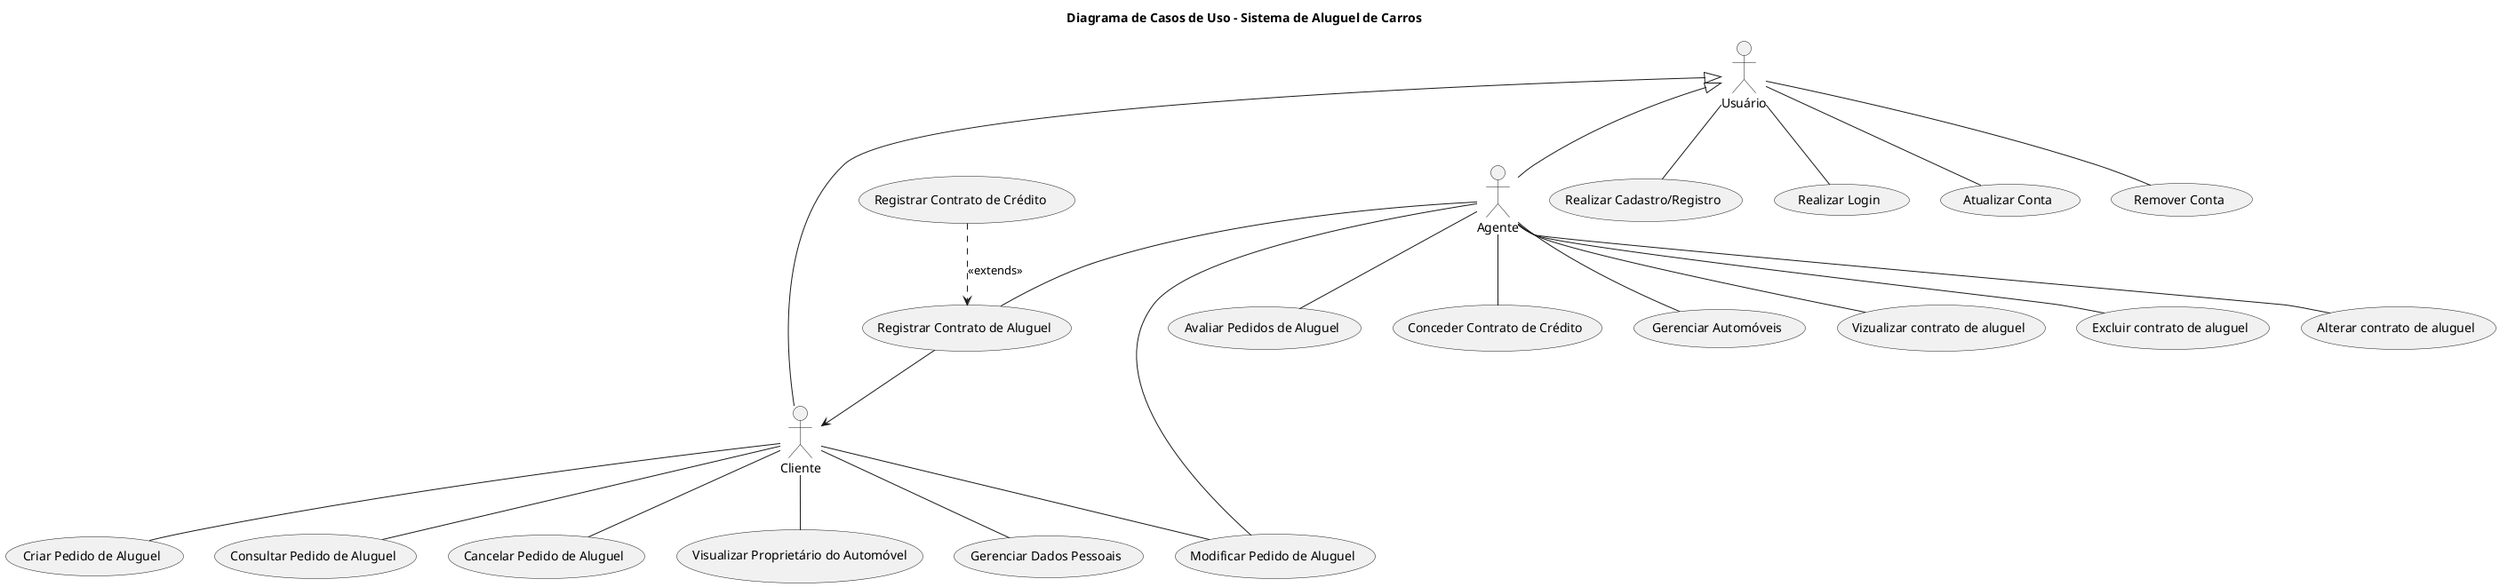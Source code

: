 @startuml
title Diagrama de Casos de Uso - Sistema de Aluguel de Carros

actor "Usuário" as Usuario
actor "Cliente" as Cliente
actor "Agente" as Agente

Usuario <|-- Cliente
Usuario <|-- Agente

' Casos de uso de autenticação
usecase "Realizar Cadastro/Registro" as UC_Cadastrar
usecase "Realizar Login" as UC_Login
usecase "Atualizar Conta" as UC_AtualizarConta
usecase "Remover Conta" as UC_RemoverConta

' Casos de uso do Cliente
usecase "Criar Pedido de Aluguel" as UC_CriarPedido
usecase "Consultar Pedido de Aluguel" as UC_ConsultarPedido
usecase "Cancelar Pedido de Aluguel" as UC_CancelarPedido
usecase "Visualizar Proprietário do Automóvel" as UC_VisualizarProprietario
usecase "Gerenciar Dados Pessoais" as UC_GerenciarDadosPessoais

' Casos de uso do Agente
usecase "Avaliar Pedidos de Aluguel" as UC_AvaliarPedido
usecase "Conceder Contrato de Crédito" as UC_ConcederCredito
usecase "Gerenciar Automóveis" as UC_GerenciarAutomoveis
usecase "Vizualizar contrato de aluguel" as UC_VizualizarContratoAluguel
usecase "Excluir contrato de aluguel" as UC_ExcluirContratoAluguel
usecase "Alterar contrato de aluguel" as UC_AlterarContratoAluguel

' Casos de uso do Agente e cliente
usecase "Modificar Pedido de Aluguel" as UC_ModificarPedido
usecase "Registrar Contrato de Aluguel" as UC_RegistrarContrato
usecase "Registrar Contrato de Crédito   " as UC_RegistrarContratoCredito

' Relacionamentos
Usuario -- UC_Cadastrar
Usuario -- UC_Login
Usuario -- UC_AtualizarConta
Usuario -- UC_RemoverConta

Cliente -- UC_CriarPedido
Cliente -- UC_ModificarPedido
Cliente -- UC_ConsultarPedido
Cliente -- UC_CancelarPedido
Cliente -- UC_VisualizarProprietario
Cliente -- UC_GerenciarDadosPessoais

Agente -- UC_AvaliarPedido
Agente -- UC_ModificarPedido
Agente -- UC_RegistrarContrato
(UC_RegistrarContratoCredito) ..> (UC_RegistrarContrato) : <<extends>>
Agente -- UC_ConcederCredito
Agente -- UC_GerenciarAutomoveis
Agente -- UC_VizualizarContratoAluguel
Agente -- UC_ExcluirContratoAluguel
Agente -- UC_AlterarContratoAluguel

UC_RegistrarContrato --> Cliente
@enduml

